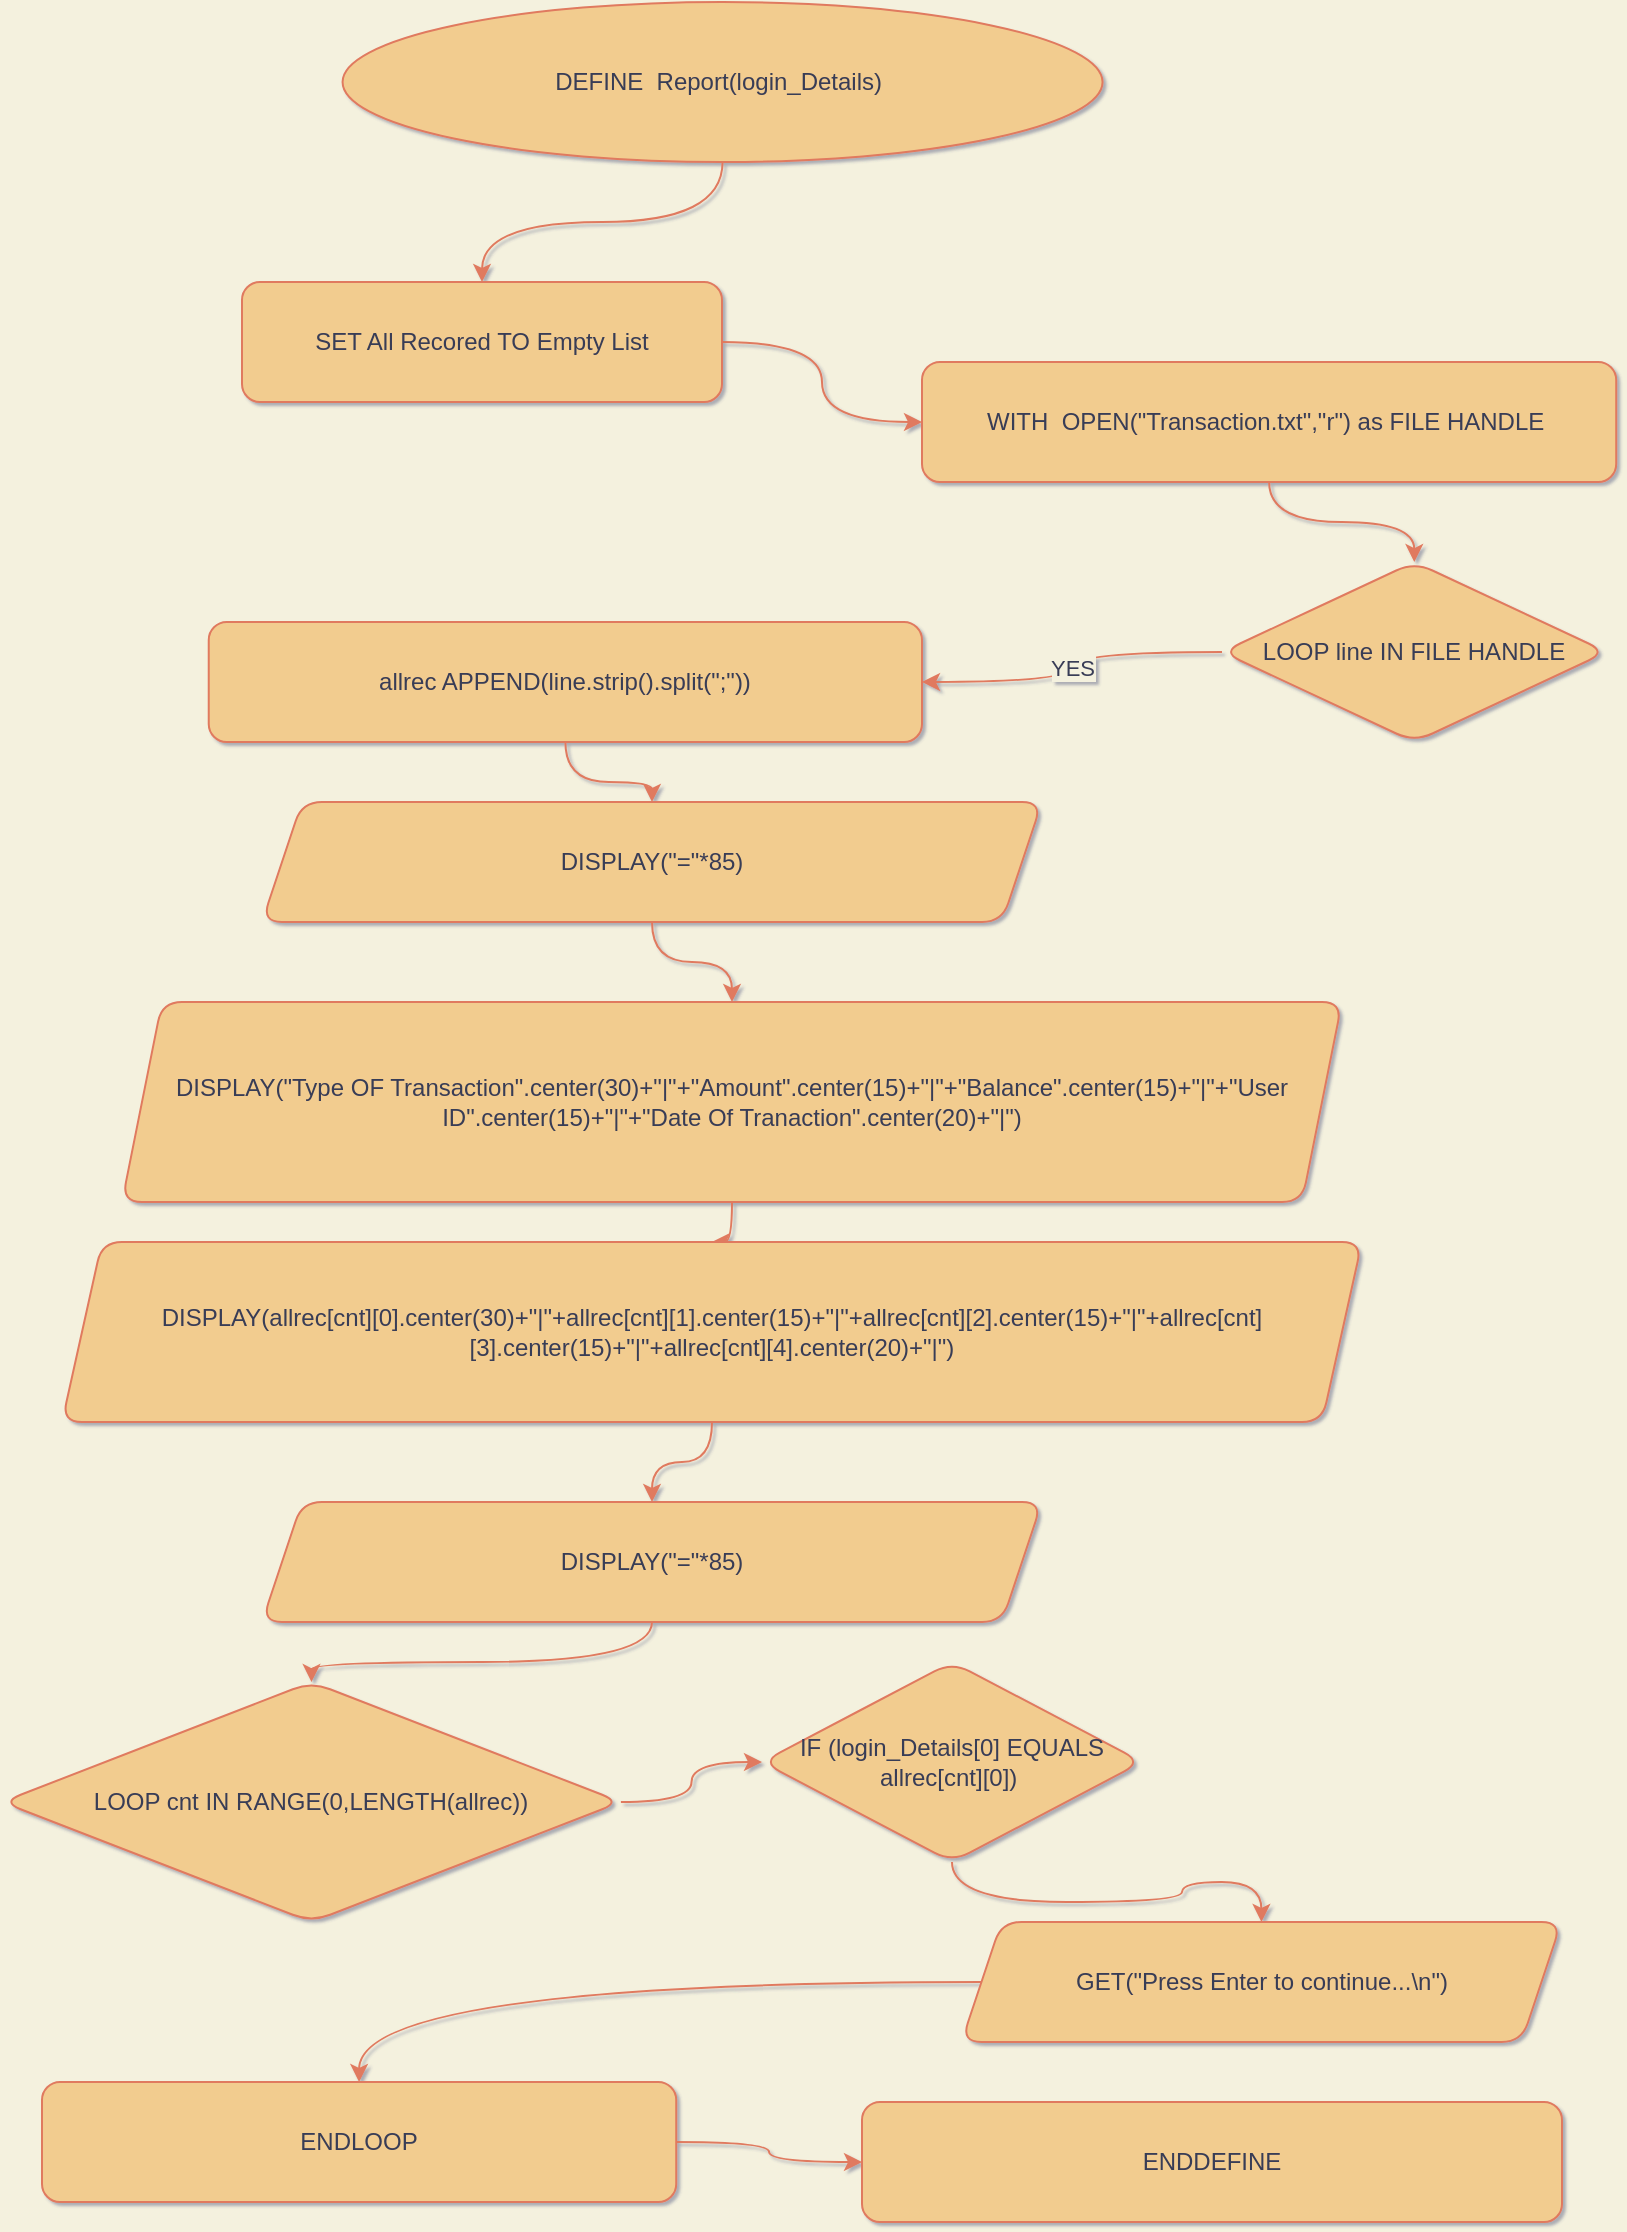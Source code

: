 <mxfile version="15.8.4" type="device"><diagram id="C5RBs43oDa-KdzZeNtuy" name="Page-1"><mxGraphModel dx="1038" dy="-25030" grid="1" gridSize="10" guides="1" tooltips="1" connect="1" arrows="1" fold="1" page="1" pageScale="1" pageWidth="827" pageHeight="1169" background="#F4F1DE" math="0" shadow="1"><root><mxCell id="WIyWlLk6GJQsqaUBKTNV-0"/><mxCell id="WIyWlLk6GJQsqaUBKTNV-1" parent="WIyWlLk6GJQsqaUBKTNV-0"/><mxCell id="kINyNEVwuTwfNPfm1wWq-0" style="edgeStyle=orthogonalEdgeStyle;orthogonalLoop=1;jettySize=auto;html=1;strokeColor=#E07A5F;fontColor=#393C56;labelBackgroundColor=#F4F1DE;curved=1;" edge="1" parent="WIyWlLk6GJQsqaUBKTNV-1" source="kINyNEVwuTwfNPfm1wWq-22" target="kINyNEVwuTwfNPfm1wWq-4"><mxGeometry relative="1" as="geometry"/></mxCell><mxCell id="kINyNEVwuTwfNPfm1wWq-1" style="edgeStyle=orthogonalEdgeStyle;orthogonalLoop=1;jettySize=auto;html=1;strokeColor=#E07A5F;fontColor=#393C56;labelBackgroundColor=#F4F1DE;curved=1;" edge="1" parent="WIyWlLk6GJQsqaUBKTNV-1" source="kINyNEVwuTwfNPfm1wWq-2" target="kINyNEVwuTwfNPfm1wWq-6"><mxGeometry relative="1" as="geometry"/></mxCell><mxCell id="kINyNEVwuTwfNPfm1wWq-2" value="WITH&amp;nbsp; OPEN(&quot;Transaction.txt&quot;,&quot;r&quot;) as FILE HANDLE&amp;nbsp;" style="whiteSpace=wrap;html=1;fillColor=#F2CC8F;strokeColor=#E07A5F;fontColor=#393C56;rounded=1;" vertex="1" parent="WIyWlLk6GJQsqaUBKTNV-1"><mxGeometry x="460" y="25920" width="347.1" height="60" as="geometry"/></mxCell><mxCell id="kINyNEVwuTwfNPfm1wWq-3" style="edgeStyle=orthogonalEdgeStyle;orthogonalLoop=1;jettySize=auto;html=1;strokeColor=#E07A5F;fontColor=#393C56;labelBackgroundColor=#F4F1DE;curved=1;" edge="1" parent="WIyWlLk6GJQsqaUBKTNV-1" source="kINyNEVwuTwfNPfm1wWq-4" target="kINyNEVwuTwfNPfm1wWq-2"><mxGeometry relative="1" as="geometry"/></mxCell><mxCell id="kINyNEVwuTwfNPfm1wWq-4" value="SET All Recored TO Empty List" style="whiteSpace=wrap;html=1;fillColor=#F2CC8F;strokeColor=#E07A5F;fontColor=#393C56;rounded=1;" vertex="1" parent="WIyWlLk6GJQsqaUBKTNV-1"><mxGeometry x="120" y="25880" width="240" height="60" as="geometry"/></mxCell><mxCell id="kINyNEVwuTwfNPfm1wWq-5" value="YES" style="edgeStyle=orthogonalEdgeStyle;orthogonalLoop=1;jettySize=auto;html=1;strokeColor=#E07A5F;fontColor=#393C56;labelBackgroundColor=#F4F1DE;curved=1;" edge="1" parent="WIyWlLk6GJQsqaUBKTNV-1" source="kINyNEVwuTwfNPfm1wWq-6" target="kINyNEVwuTwfNPfm1wWq-8"><mxGeometry relative="1" as="geometry"/></mxCell><mxCell id="kINyNEVwuTwfNPfm1wWq-6" value="LOOP line IN FILE HANDLE" style="rhombus;whiteSpace=wrap;html=1;fillColor=#F2CC8F;strokeColor=#E07A5F;fontColor=#393C56;rounded=1;" vertex="1" parent="WIyWlLk6GJQsqaUBKTNV-1"><mxGeometry x="610" y="26020" width="192.34" height="90" as="geometry"/></mxCell><mxCell id="kINyNEVwuTwfNPfm1wWq-7" style="edgeStyle=orthogonalEdgeStyle;orthogonalLoop=1;jettySize=auto;html=1;strokeColor=#E07A5F;fontColor=#393C56;labelBackgroundColor=#F4F1DE;curved=1;" edge="1" parent="WIyWlLk6GJQsqaUBKTNV-1" source="kINyNEVwuTwfNPfm1wWq-8" target="kINyNEVwuTwfNPfm1wWq-14"><mxGeometry relative="1" as="geometry"/></mxCell><mxCell id="kINyNEVwuTwfNPfm1wWq-8" value="allrec APPEND(line.strip().split(&quot;;&quot;))" style="whiteSpace=wrap;html=1;fillColor=#F2CC8F;strokeColor=#E07A5F;fontColor=#393C56;rounded=1;" vertex="1" parent="WIyWlLk6GJQsqaUBKTNV-1"><mxGeometry x="103.37" y="26050" width="356.63" height="60" as="geometry"/></mxCell><mxCell id="kINyNEVwuTwfNPfm1wWq-9" style="edgeStyle=orthogonalEdgeStyle;orthogonalLoop=1;jettySize=auto;html=1;strokeColor=#E07A5F;fontColor=#393C56;labelBackgroundColor=#F4F1DE;curved=1;" edge="1" parent="WIyWlLk6GJQsqaUBKTNV-1" source="kINyNEVwuTwfNPfm1wWq-10" target="kINyNEVwuTwfNPfm1wWq-16"><mxGeometry relative="1" as="geometry"/></mxCell><mxCell id="kINyNEVwuTwfNPfm1wWq-10" value="DISPLAY(&quot;=&quot;*85)" style="shape=parallelogram;perimeter=parallelogramPerimeter;whiteSpace=wrap;html=1;fixedSize=1;fillColor=#F2CC8F;strokeColor=#E07A5F;fontColor=#393C56;rounded=1;" vertex="1" parent="WIyWlLk6GJQsqaUBKTNV-1"><mxGeometry x="130.0" y="26490" width="390" height="60" as="geometry"/></mxCell><mxCell id="kINyNEVwuTwfNPfm1wWq-11" value="" style="edgeStyle=orthogonalEdgeStyle;sketch=0;orthogonalLoop=1;jettySize=auto;html=1;fontColor=#393C56;strokeColor=#E07A5F;fillColor=#F2CC8F;labelBackgroundColor=#F4F1DE;curved=1;" edge="1" parent="WIyWlLk6GJQsqaUBKTNV-1" source="kINyNEVwuTwfNPfm1wWq-12" target="kINyNEVwuTwfNPfm1wWq-24"><mxGeometry relative="1" as="geometry"/></mxCell><mxCell id="kINyNEVwuTwfNPfm1wWq-12" value="DISPLAY(&quot;Type OF Transaction&quot;.center(30)+&quot;|&quot;+&quot;Amount&quot;.center(15)+&quot;|&quot;+&quot;Balance&quot;.center(15)+&quot;|&quot;+&quot;User ID&quot;.center(15)+&quot;|&quot;+&quot;Date Of Tranaction&quot;.center(20)+&quot;|&quot;)" style="shape=parallelogram;perimeter=parallelogramPerimeter;whiteSpace=wrap;html=1;fixedSize=1;fillColor=#F2CC8F;strokeColor=#E07A5F;fontColor=#393C56;rounded=1;" vertex="1" parent="WIyWlLk6GJQsqaUBKTNV-1"><mxGeometry x="60" y="26240" width="610" height="100" as="geometry"/></mxCell><mxCell id="kINyNEVwuTwfNPfm1wWq-13" style="edgeStyle=orthogonalEdgeStyle;orthogonalLoop=1;jettySize=auto;html=1;strokeColor=#E07A5F;fontColor=#393C56;labelBackgroundColor=#F4F1DE;curved=1;" edge="1" parent="WIyWlLk6GJQsqaUBKTNV-1" source="kINyNEVwuTwfNPfm1wWq-14" target="kINyNEVwuTwfNPfm1wWq-12"><mxGeometry relative="1" as="geometry"/></mxCell><mxCell id="kINyNEVwuTwfNPfm1wWq-14" value="DISPLAY(&quot;=&quot;*85)" style="shape=parallelogram;perimeter=parallelogramPerimeter;whiteSpace=wrap;html=1;fixedSize=1;fillColor=#F2CC8F;strokeColor=#E07A5F;fontColor=#393C56;rounded=1;" vertex="1" parent="WIyWlLk6GJQsqaUBKTNV-1"><mxGeometry x="130" y="26140" width="390" height="60" as="geometry"/></mxCell><mxCell id="kINyNEVwuTwfNPfm1wWq-15" style="edgeStyle=orthogonalEdgeStyle;orthogonalLoop=1;jettySize=auto;html=1;strokeColor=#E07A5F;fontColor=#393C56;labelBackgroundColor=#F4F1DE;curved=1;" edge="1" parent="WIyWlLk6GJQsqaUBKTNV-1" source="kINyNEVwuTwfNPfm1wWq-16" target="kINyNEVwuTwfNPfm1wWq-26"><mxGeometry relative="1" as="geometry"/></mxCell><mxCell id="kINyNEVwuTwfNPfm1wWq-16" value="LOOP cnt IN RANGE(0,LENGTH(allrec))" style="rhombus;whiteSpace=wrap;html=1;fillColor=#F2CC8F;strokeColor=#E07A5F;fontColor=#393C56;rounded=1;" vertex="1" parent="WIyWlLk6GJQsqaUBKTNV-1"><mxGeometry x="1.421e-14" y="26580" width="309.45" height="120" as="geometry"/></mxCell><mxCell id="kINyNEVwuTwfNPfm1wWq-17" style="edgeStyle=orthogonalEdgeStyle;orthogonalLoop=1;jettySize=auto;html=1;strokeColor=#E07A5F;fontColor=#393C56;labelBackgroundColor=#F4F1DE;curved=1;" edge="1" parent="WIyWlLk6GJQsqaUBKTNV-1" source="kINyNEVwuTwfNPfm1wWq-18" target="kINyNEVwuTwfNPfm1wWq-20"><mxGeometry relative="1" as="geometry"/></mxCell><mxCell id="kINyNEVwuTwfNPfm1wWq-18" value="GET(&quot;Press Enter to continue...\n&quot;)" style="shape=parallelogram;perimeter=parallelogramPerimeter;whiteSpace=wrap;html=1;fixedSize=1;fillColor=#F2CC8F;strokeColor=#E07A5F;fontColor=#393C56;rounded=1;" vertex="1" parent="WIyWlLk6GJQsqaUBKTNV-1"><mxGeometry x="479.73" y="26700" width="300" height="60" as="geometry"/></mxCell><mxCell id="kINyNEVwuTwfNPfm1wWq-19" style="edgeStyle=orthogonalEdgeStyle;orthogonalLoop=1;jettySize=auto;html=1;strokeColor=#E07A5F;fontColor=#393C56;labelBackgroundColor=#F4F1DE;curved=1;" edge="1" parent="WIyWlLk6GJQsqaUBKTNV-1" source="kINyNEVwuTwfNPfm1wWq-20" target="kINyNEVwuTwfNPfm1wWq-21"><mxGeometry relative="1" as="geometry"/></mxCell><mxCell id="kINyNEVwuTwfNPfm1wWq-20" value="ENDLOOP" style="whiteSpace=wrap;html=1;fillColor=#F2CC8F;strokeColor=#E07A5F;fontColor=#393C56;rounded=1;" vertex="1" parent="WIyWlLk6GJQsqaUBKTNV-1"><mxGeometry x="20" y="26780" width="317.11" height="60" as="geometry"/></mxCell><mxCell id="kINyNEVwuTwfNPfm1wWq-21" value="ENDDEFINE" style="whiteSpace=wrap;html=1;fillColor=#F2CC8F;strokeColor=#E07A5F;fontColor=#393C56;rounded=1;" vertex="1" parent="WIyWlLk6GJQsqaUBKTNV-1"><mxGeometry x="430" y="26790" width="350" height="60" as="geometry"/></mxCell><mxCell id="kINyNEVwuTwfNPfm1wWq-22" value="DEFINE&amp;nbsp; Report(login_Details)&amp;nbsp;" style="ellipse;whiteSpace=wrap;html=1;fillColor=#F2CC8F;strokeColor=#E07A5F;fontColor=#393C56;rounded=1;" vertex="1" parent="WIyWlLk6GJQsqaUBKTNV-1"><mxGeometry x="170.28" y="25740" width="380" height="80" as="geometry"/></mxCell><mxCell id="kINyNEVwuTwfNPfm1wWq-23" style="edgeStyle=orthogonalEdgeStyle;sketch=0;orthogonalLoop=1;jettySize=auto;html=1;fontColor=#393C56;strokeColor=#E07A5F;fillColor=#F2CC8F;labelBackgroundColor=#F4F1DE;curved=1;" edge="1" parent="WIyWlLk6GJQsqaUBKTNV-1" source="kINyNEVwuTwfNPfm1wWq-24" target="kINyNEVwuTwfNPfm1wWq-10"><mxGeometry relative="1" as="geometry"/></mxCell><mxCell id="kINyNEVwuTwfNPfm1wWq-24" value="DISPLAY(allrec[cnt][0].center(30)+&quot;|&quot;+allrec[cnt][1].center(15)+&quot;|&quot;+allrec[cnt][2].center(15)+&quot;|&quot;+allrec[cnt][3].center(15)+&quot;|&quot;+allrec[cnt][4].center(20)+&quot;|&quot;)" style="shape=parallelogram;perimeter=parallelogramPerimeter;whiteSpace=wrap;html=1;fixedSize=1;fillColor=#F2CC8F;strokeColor=#E07A5F;fontColor=#393C56;rounded=1;" vertex="1" parent="WIyWlLk6GJQsqaUBKTNV-1"><mxGeometry x="30" y="26360" width="650" height="90" as="geometry"/></mxCell><mxCell id="kINyNEVwuTwfNPfm1wWq-25" style="edgeStyle=orthogonalEdgeStyle;orthogonalLoop=1;jettySize=auto;html=1;entryX=0.5;entryY=0;entryDx=0;entryDy=0;strokeColor=#E07A5F;fontColor=#393C56;labelBackgroundColor=#F4F1DE;curved=1;" edge="1" parent="WIyWlLk6GJQsqaUBKTNV-1" source="kINyNEVwuTwfNPfm1wWq-26" target="kINyNEVwuTwfNPfm1wWq-18"><mxGeometry relative="1" as="geometry"/></mxCell><mxCell id="kINyNEVwuTwfNPfm1wWq-26" value="IF (login_Details[0] EQUALS allrec[cnt][0])&amp;nbsp;" style="rhombus;whiteSpace=wrap;html=1;fillColor=#F2CC8F;strokeColor=#E07A5F;fontColor=#393C56;rounded=1;" vertex="1" parent="WIyWlLk6GJQsqaUBKTNV-1"><mxGeometry x="380" y="26570" width="190" height="100" as="geometry"/></mxCell></root></mxGraphModel></diagram></mxfile>